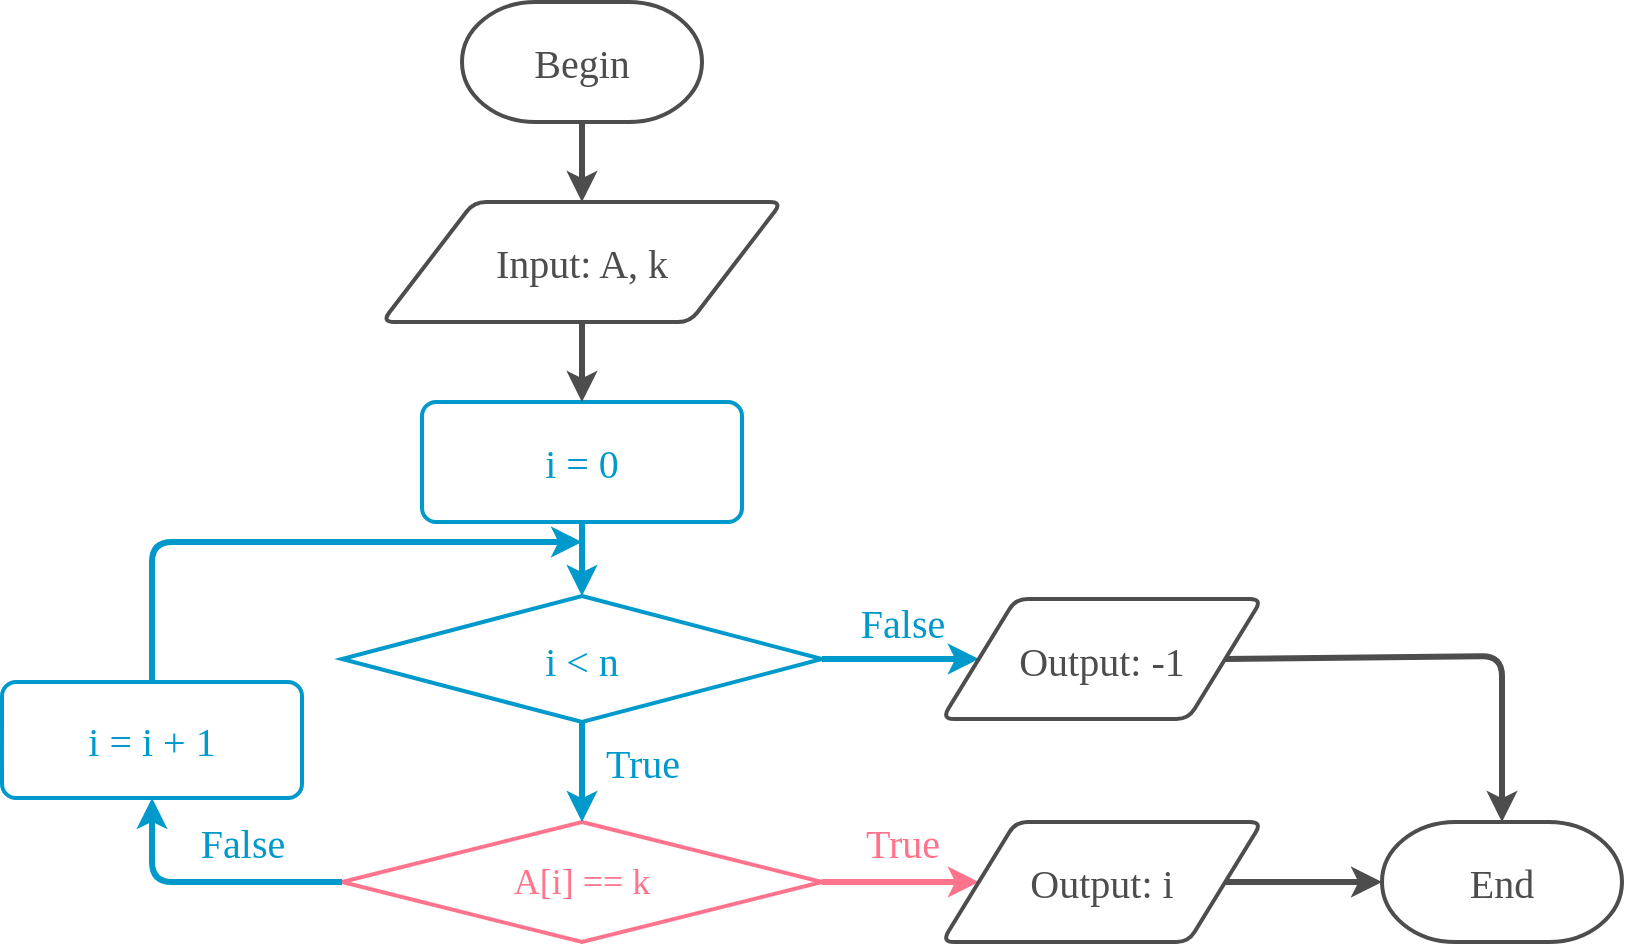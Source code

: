<mxfile version="24.7.5" pages="2">
  <diagram name="Sequential search" id="GPRWNofgy8FLtJxIam--">
    <mxGraphModel dx="1481" dy="1083" grid="1" gridSize="10" guides="1" tooltips="1" connect="1" arrows="1" fold="1" page="1" pageScale="1" pageWidth="827" pageHeight="1169" math="0" shadow="0">
      <root>
        <mxCell id="FcQ-IKqGeZoEcgifagWt-0" />
        <mxCell id="FcQ-IKqGeZoEcgifagWt-1" parent="FcQ-IKqGeZoEcgifagWt-0" />
        <mxCell id="FcQ-IKqGeZoEcgifagWt-2" value="Begin" style="strokeWidth=2;html=1;shape=mxgraph.flowchart.terminator;whiteSpace=wrap;fontSize=20;fontFamily=consolas;strokeColor=#4D4D4D;fontColor=#4D4D4D;fillColor=none;" parent="FcQ-IKqGeZoEcgifagWt-1" vertex="1">
          <mxGeometry x="239" y="240" width="120" height="60" as="geometry" />
        </mxCell>
        <mxCell id="FcQ-IKqGeZoEcgifagWt-4" value="i = 0" style="rounded=1;whiteSpace=wrap;html=1;absoluteArcSize=1;arcSize=14;strokeWidth=2;fontFamily=consolas;fontSize=20;strokeColor=#0099CC;fontColor=#0099CC;fillColor=none;" parent="FcQ-IKqGeZoEcgifagWt-1" vertex="1">
          <mxGeometry x="219" y="440" width="160" height="60" as="geometry" />
        </mxCell>
        <mxCell id="FcQ-IKqGeZoEcgifagWt-5" value="" style="endArrow=classic;html=1;fontFamily=consolas;fontSize=20;strokeWidth=3;fillColor=#a20025;strokeColor=#4D4D4D;exitX=0.5;exitY=1;exitDx=0;exitDy=0;exitPerimeter=0;entryX=0.5;entryY=0;entryDx=0;entryDy=0;fontColor=#4D4D4D;" parent="FcQ-IKqGeZoEcgifagWt-1" source="FcQ-IKqGeZoEcgifagWt-2" target="5zfKcHojwFzQb-mzM9M2-0" edge="1">
          <mxGeometry width="50" height="50" relative="1" as="geometry">
            <mxPoint x="519" y="560" as="sourcePoint" />
            <mxPoint x="289" y="260" as="targetPoint" />
          </mxGeometry>
        </mxCell>
        <mxCell id="FcQ-IKqGeZoEcgifagWt-6" value="" style="endArrow=classic;html=1;fontFamily=consolas;fontSize=20;strokeWidth=3;fillColor=#a20025;strokeColor=#4D4D4D;exitX=0.5;exitY=1;exitDx=0;exitDy=0;entryX=0.5;entryY=0;entryDx=0;entryDy=0;fontColor=#4D4D4D;" parent="FcQ-IKqGeZoEcgifagWt-1" source="5zfKcHojwFzQb-mzM9M2-0" target="FcQ-IKqGeZoEcgifagWt-4" edge="1">
          <mxGeometry width="50" height="50" relative="1" as="geometry">
            <mxPoint x="299" y="380" as="sourcePoint" />
            <mxPoint x="509" y="430" as="targetPoint" />
          </mxGeometry>
        </mxCell>
        <mxCell id="FcQ-IKqGeZoEcgifagWt-7" value="True" style="endArrow=classic;html=1;fontFamily=consolas;fontSize=20;strokeWidth=3;fillColor=#a20025;strokeColor=#FF748C;exitX=1;exitY=0.5;exitDx=0;exitDy=0;exitPerimeter=0;entryX=0;entryY=0.5;entryDx=0;entryDy=0;fontColor=#FF748C;labelBackgroundColor=none;" parent="FcQ-IKqGeZoEcgifagWt-1" source="FcQ-IKqGeZoEcgifagWt-17" target="FcQ-IKqGeZoEcgifagWt-25" edge="1">
          <mxGeometry x="0.02" y="20" width="50" height="50" relative="1" as="geometry">
            <mxPoint x="789" y="490" as="sourcePoint" />
            <mxPoint x="299" y="770" as="targetPoint" />
            <mxPoint as="offset" />
          </mxGeometry>
        </mxCell>
        <mxCell id="FcQ-IKqGeZoEcgifagWt-9" value="i &amp;lt; n" style="strokeWidth=2;html=1;shape=mxgraph.flowchart.decision;whiteSpace=wrap;fontFamily=consolas;fontSize=20;strokeColor=#0099CC;fontColor=#0099CC;fillColor=none;" parent="FcQ-IKqGeZoEcgifagWt-1" vertex="1">
          <mxGeometry x="179" y="537" width="240" height="63" as="geometry" />
        </mxCell>
        <mxCell id="FcQ-IKqGeZoEcgifagWt-10" value="" style="endArrow=classic;html=1;fontFamily=consolas;fontSize=20;strokeWidth=3;fillColor=#a20025;strokeColor=#0099CC;exitX=0.5;exitY=1;exitDx=0;exitDy=0;entryX=0.5;entryY=0;entryDx=0;entryDy=0;entryPerimeter=0;fontColor=#0099CC;" parent="FcQ-IKqGeZoEcgifagWt-1" source="FcQ-IKqGeZoEcgifagWt-4" target="FcQ-IKqGeZoEcgifagWt-9" edge="1">
          <mxGeometry width="50" height="50" relative="1" as="geometry">
            <mxPoint x="298.5" y="605" as="sourcePoint" />
            <mxPoint x="298.5" y="665" as="targetPoint" />
          </mxGeometry>
        </mxCell>
        <mxCell id="FcQ-IKqGeZoEcgifagWt-13" value="End" style="strokeWidth=2;html=1;shape=mxgraph.flowchart.terminator;whiteSpace=wrap;fontSize=20;strokeColor=#4D4D4D;fontColor=#4D4D4D;fillColor=none;fontFamily=consolas;" parent="FcQ-IKqGeZoEcgifagWt-1" vertex="1">
          <mxGeometry x="699" y="650" width="120" height="60" as="geometry" />
        </mxCell>
        <mxCell id="FcQ-IKqGeZoEcgifagWt-15" value="i = i + 1" style="rounded=1;whiteSpace=wrap;html=1;absoluteArcSize=1;arcSize=14;strokeWidth=2;fontFamily=consolas;fontSize=20;strokeColor=#0099CC;fontColor=#0099CC;fillColor=none;" parent="FcQ-IKqGeZoEcgifagWt-1" vertex="1">
          <mxGeometry x="9" y="580" width="150" height="58" as="geometry" />
        </mxCell>
        <mxCell id="FcQ-IKqGeZoEcgifagWt-16" value="" style="endArrow=classic;html=1;fontFamily=consolas;fontSize=20;strokeWidth=3;fillColor=#a20025;strokeColor=#0099CC;exitX=0.5;exitY=0;exitDx=0;exitDy=0;" parent="FcQ-IKqGeZoEcgifagWt-1" source="FcQ-IKqGeZoEcgifagWt-15" edge="1">
          <mxGeometry width="50" height="50" relative="1" as="geometry">
            <mxPoint x="84" y="530" as="sourcePoint" />
            <mxPoint x="299" y="510" as="targetPoint" />
            <Array as="points">
              <mxPoint x="84" y="510" />
            </Array>
          </mxGeometry>
        </mxCell>
        <mxCell id="FcQ-IKqGeZoEcgifagWt-17" value="A[i] == k" style="strokeWidth=2;html=1;shape=mxgraph.flowchart.decision;whiteSpace=wrap;fontFamily=consolas;fontSize=18;strokeColor=#FF748C;fontColor=#FF748C;fillColor=none;" parent="FcQ-IKqGeZoEcgifagWt-1" vertex="1">
          <mxGeometry x="179" y="650" width="240" height="60" as="geometry" />
        </mxCell>
        <mxCell id="FcQ-IKqGeZoEcgifagWt-18" value="" style="endArrow=classic;html=1;fontFamily=consolas;fontSize=20;strokeWidth=3;fillColor=#a20025;strokeColor=#0099CC;exitX=0.5;exitY=1;exitDx=0;exitDy=0;entryX=0.5;entryY=0;entryDx=0;entryDy=0;entryPerimeter=0;exitPerimeter=0;fontColor=#0099CC;" parent="FcQ-IKqGeZoEcgifagWt-1" source="FcQ-IKqGeZoEcgifagWt-9" target="FcQ-IKqGeZoEcgifagWt-17" edge="1">
          <mxGeometry width="50" height="50" relative="1" as="geometry">
            <mxPoint x="309" y="490" as="sourcePoint" />
            <mxPoint x="309" y="545" as="targetPoint" />
          </mxGeometry>
        </mxCell>
        <mxCell id="FcQ-IKqGeZoEcgifagWt-19" value="True" style="edgeLabel;html=1;align=center;verticalAlign=middle;resizable=0;points=[];fontFamily=consolas;fontSize=20;fontColor=#0099CC;labelBackgroundColor=none;" parent="FcQ-IKqGeZoEcgifagWt-1" vertex="1" connectable="0">
          <mxGeometry x="329.0" y="620.002" as="geometry" />
        </mxCell>
        <mxCell id="FcQ-IKqGeZoEcgifagWt-20" value="False" style="endArrow=classic;html=1;fontFamily=consolas;fontSize=20;strokeWidth=3;fillColor=#a20025;strokeColor=#0099CC;exitX=1;exitY=0.5;exitDx=0;exitDy=0;exitPerimeter=0;entryX=0;entryY=0.5;entryDx=0;entryDy=0;fontColor=#0099CC;labelBackgroundColor=none;" parent="FcQ-IKqGeZoEcgifagWt-1" source="FcQ-IKqGeZoEcgifagWt-9" target="dh802dqac77_ImnmBCvQ-0" edge="1">
          <mxGeometry x="0.02" y="19" width="50" height="50" relative="1" as="geometry">
            <mxPoint x="309" y="605" as="sourcePoint" />
            <mxPoint x="437.4" y="568.5" as="targetPoint" />
            <Array as="points" />
            <mxPoint as="offset" />
          </mxGeometry>
        </mxCell>
        <mxCell id="FcQ-IKqGeZoEcgifagWt-23" value="False" style="endArrow=classic;html=1;fontFamily=consolas;fontSize=20;strokeWidth=3;fillColor=#a20025;strokeColor=#0099CC;exitX=0;exitY=0.5;exitDx=0;exitDy=0;exitPerimeter=0;entryX=0.5;entryY=1;entryDx=0;entryDy=0;fontColor=#0099CC;labelBackgroundColor=none;" parent="FcQ-IKqGeZoEcgifagWt-1" source="FcQ-IKqGeZoEcgifagWt-17" target="FcQ-IKqGeZoEcgifagWt-15" edge="1">
          <mxGeometry x="-0.27" y="-20" width="50" height="50" relative="1" as="geometry">
            <mxPoint x="203" y="680" as="sourcePoint" />
            <mxPoint x="83" y="680" as="targetPoint" />
            <Array as="points">
              <mxPoint x="84" y="680" />
            </Array>
            <mxPoint as="offset" />
          </mxGeometry>
        </mxCell>
        <mxCell id="FcQ-IKqGeZoEcgifagWt-25" value="Output: i" style="shape=parallelogram;html=1;strokeWidth=2;perimeter=parallelogramPerimeter;whiteSpace=wrap;rounded=1;arcSize=12;size=0.23;fontSize=20;fontFamily=consolas;strokeColor=#4D4D4D;fontColor=#4D4D4D;fillColor=none;" parent="FcQ-IKqGeZoEcgifagWt-1" vertex="1">
          <mxGeometry x="479" y="650" width="160" height="60" as="geometry" />
        </mxCell>
        <mxCell id="FcQ-IKqGeZoEcgifagWt-26" value="" style="endArrow=classic;html=1;fontFamily=consolas;fontSize=20;strokeWidth=3;fillColor=#a20025;strokeColor=#4D4D4D;exitX=1;exitY=0.5;exitDx=0;exitDy=0;fontColor=#4D4D4D;" parent="FcQ-IKqGeZoEcgifagWt-1" source="FcQ-IKqGeZoEcgifagWt-25" edge="1">
          <mxGeometry width="50" height="50" relative="1" as="geometry">
            <mxPoint x="629" y="680" as="sourcePoint" />
            <mxPoint x="699" y="680" as="targetPoint" />
          </mxGeometry>
        </mxCell>
        <mxCell id="5zfKcHojwFzQb-mzM9M2-0" value="Input: A, k&lt;i&gt;&lt;br&gt;&lt;/i&gt;" style="shape=parallelogram;html=1;strokeWidth=2;perimeter=parallelogramPerimeter;whiteSpace=wrap;rounded=1;arcSize=12;size=0.23;fontSize=20;fontFamily=consolas;strokeColor=#4D4D4D;fillColor=none;gradientColor=#ffd966;fontColor=#4D4D4D;" parent="FcQ-IKqGeZoEcgifagWt-1" vertex="1">
          <mxGeometry x="199" y="340" width="200" height="60" as="geometry" />
        </mxCell>
        <mxCell id="dh802dqac77_ImnmBCvQ-0" value="Output: -1" style="shape=parallelogram;html=1;strokeWidth=2;perimeter=parallelogramPerimeter;whiteSpace=wrap;rounded=1;arcSize=12;size=0.23;fontSize=20;fontFamily=consolas;strokeColor=#4D4D4D;fontColor=#4D4D4D;fillColor=none;" parent="FcQ-IKqGeZoEcgifagWt-1" vertex="1">
          <mxGeometry x="479" y="538.5" width="160" height="60" as="geometry" />
        </mxCell>
        <mxCell id="dh802dqac77_ImnmBCvQ-1" value="" style="endArrow=classic;html=1;fontFamily=consolas;fontSize=20;strokeWidth=3;fillColor=#a20025;strokeColor=#4D4D4D;exitX=1;exitY=0.5;exitDx=0;exitDy=0;entryX=0.5;entryY=0;entryDx=0;entryDy=0;entryPerimeter=0;fontColor=#4D4D4D;" parent="FcQ-IKqGeZoEcgifagWt-1" source="dh802dqac77_ImnmBCvQ-0" target="FcQ-IKqGeZoEcgifagWt-13" edge="1">
          <mxGeometry width="50" height="50" relative="1" as="geometry">
            <mxPoint x="389" y="578.5" as="sourcePoint" />
            <mxPoint x="507.4" y="577" as="targetPoint" />
            <Array as="points">
              <mxPoint x="759" y="567" />
            </Array>
          </mxGeometry>
        </mxCell>
      </root>
    </mxGraphModel>
  </diagram>
  <diagram name="Binary search" id="YCQVdB1SrxnCD-XDPt9D">
    <mxGraphModel dx="2308" dy="1083" grid="1" gridSize="10" guides="1" tooltips="1" connect="1" arrows="1" fold="1" page="1" pageScale="1" pageWidth="827" pageHeight="1169" math="0" shadow="0">
      <root>
        <mxCell id="HADdj52Uf5GiFGu9Oyp5-0" />
        <mxCell id="HADdj52Uf5GiFGu9Oyp5-1" parent="HADdj52Uf5GiFGu9Oyp5-0" />
        <mxCell id="HADdj52Uf5GiFGu9Oyp5-2" value="Begin" style="strokeWidth=2;html=1;shape=mxgraph.flowchart.terminator;whiteSpace=wrap;fontSize=20;fontFamily=consolas;strokeColor=#4D4D4D;fontColor=#4D4D4D;fillColor=none;" parent="HADdj52Uf5GiFGu9Oyp5-1" vertex="1">
          <mxGeometry x="180" y="290" width="120" height="60" as="geometry" />
        </mxCell>
        <mxCell id="HADdj52Uf5GiFGu9Oyp5-3" value="Input: A, k&lt;i&gt;&lt;br&gt;&lt;/i&gt;" style="shape=parallelogram;html=1;strokeWidth=2;perimeter=parallelogramPerimeter;whiteSpace=wrap;rounded=1;arcSize=12;size=0.23;fontSize=20;fontFamily=consolas;strokeColor=#4D4D4D;fillColor=none;gradientColor=#ffd966;fontColor=#4D4D4D;" parent="HADdj52Uf5GiFGu9Oyp5-1" vertex="1">
          <mxGeometry x="140" y="390" width="200" height="60" as="geometry" />
        </mxCell>
        <mxCell id="HADdj52Uf5GiFGu9Oyp5-4" value="left = 0&lt;br&gt;right = n - 1" style="rounded=1;whiteSpace=wrap;html=1;absoluteArcSize=1;arcSize=14;strokeWidth=2;fontFamily=consolas;fontSize=20;strokeColor=#0099CC;fontColor=#0099CC;fillColor=none;align=left;spacingLeft=12;" parent="HADdj52Uf5GiFGu9Oyp5-1" vertex="1">
          <mxGeometry x="140" y="490" width="200" height="82.5" as="geometry" />
        </mxCell>
        <mxCell id="HADdj52Uf5GiFGu9Oyp5-5" value="" style="endArrow=classic;html=1;fontFamily=Roboto;fontSource=https%3A%2F%2Ffonts.google.com%2Fspecimen%2FRoboto;fontSize=20;strokeWidth=3;fillColor=#a20025;strokeColor=#4D4D4D;exitX=0.5;exitY=1;exitDx=0;exitDy=0;exitPerimeter=0;entryX=0.5;entryY=0;entryDx=0;entryDy=0;fontColor=#4D4D4D;" parent="HADdj52Uf5GiFGu9Oyp5-1" source="HADdj52Uf5GiFGu9Oyp5-2" target="HADdj52Uf5GiFGu9Oyp5-3" edge="1">
          <mxGeometry width="50" height="50" relative="1" as="geometry">
            <mxPoint x="460" y="580" as="sourcePoint" />
            <mxPoint x="230" y="280" as="targetPoint" />
          </mxGeometry>
        </mxCell>
        <mxCell id="HADdj52Uf5GiFGu9Oyp5-6" value="" style="endArrow=classic;html=1;fontFamily=Roboto;fontSource=https%3A%2F%2Ffonts.google.com%2Fspecimen%2FRoboto;fontSize=20;strokeWidth=3;fillColor=#a20025;strokeColor=#4D4D4D;exitX=0.5;exitY=1;exitDx=0;exitDy=0;entryX=0.5;entryY=0;entryDx=0;entryDy=0;fontColor=#4D4D4D;" parent="HADdj52Uf5GiFGu9Oyp5-1" source="HADdj52Uf5GiFGu9Oyp5-3" target="HADdj52Uf5GiFGu9Oyp5-4" edge="1">
          <mxGeometry width="50" height="50" relative="1" as="geometry">
            <mxPoint x="450" y="390" as="sourcePoint" />
            <mxPoint x="450" y="450" as="targetPoint" />
          </mxGeometry>
        </mxCell>
        <mxCell id="HADdj52Uf5GiFGu9Oyp5-11" value="End" style="strokeWidth=2;html=1;shape=mxgraph.flowchart.terminator;whiteSpace=wrap;fontSize=20;strokeColor=#4D4D4D;fontColor=#4D4D4D;fillColor=none;fontFamily=consolas;" parent="HADdj52Uf5GiFGu9Oyp5-1" vertex="1">
          <mxGeometry x="680" y="810" width="120" height="60" as="geometry" />
        </mxCell>
        <mxCell id="HADdj52Uf5GiFGu9Oyp5-13" value="" style="endArrow=classic;html=1;fontFamily=Roboto;fontSource=https%3A%2F%2Ffonts.google.com%2Fspecimen%2FRoboto;fontSize=20;strokeWidth=3;fillColor=#a20025;strokeColor=#0099CC;" parent="HADdj52Uf5GiFGu9Oyp5-1" source="oqHRHDzHuFoXBvJFYXXt-8" edge="1">
          <mxGeometry width="50" height="50" relative="1" as="geometry">
            <mxPoint x="-85" y="810" as="sourcePoint" />
            <mxPoint x="240" y="590" as="targetPoint" />
            <Array as="points">
              <mxPoint x="-60" y="590" />
            </Array>
          </mxGeometry>
        </mxCell>
        <mxCell id="HADdj52Uf5GiFGu9Oyp5-14" value="left &amp;lt;= right" style="strokeWidth=2;html=1;shape=mxgraph.flowchart.decision;whiteSpace=wrap;fontFamily=consolas;fontSize=18;strokeColor=#0099CC;fontColor=#0099CC;fillColor=none;" parent="HADdj52Uf5GiFGu9Oyp5-1" vertex="1">
          <mxGeometry x="100" y="610" width="280" height="60" as="geometry" />
        </mxCell>
        <mxCell id="HADdj52Uf5GiFGu9Oyp5-15" value="" style="endArrow=classic;html=1;fontFamily=Roboto;fontSource=https%3A%2F%2Ffonts.google.com%2Fspecimen%2FRoboto;fontSize=20;strokeWidth=3;fillColor=#a20025;strokeColor=#00E673;entryX=0.5;entryY=0;entryDx=0;entryDy=0;entryPerimeter=0;exitX=0.5;exitY=1;exitDx=0;exitDy=0;" parent="HADdj52Uf5GiFGu9Oyp5-1" source="HADdj52Uf5GiFGu9Oyp5-23" target="oqHRHDzHuFoXBvJFYXXt-0" edge="1">
          <mxGeometry width="50" height="50" relative="1" as="geometry">
            <mxPoint x="240" y="630" as="sourcePoint" />
            <mxPoint x="250" y="675" as="targetPoint" />
          </mxGeometry>
        </mxCell>
        <mxCell id="HADdj52Uf5GiFGu9Oyp5-17" value="" style="endArrow=classic;html=1;fontFamily=Roboto;fontSource=https%3A%2F%2Ffonts.google.com%2Fspecimen%2FRoboto;fontSize=20;strokeWidth=3;fillColor=#a20025;strokeColor=#0099CC;exitX=0;exitY=0.5;exitDx=0;exitDy=0;entryX=0.5;entryY=1;entryDx=0;entryDy=0;" parent="HADdj52Uf5GiFGu9Oyp5-1" source="oqHRHDzHuFoXBvJFYXXt-7" target="oqHRHDzHuFoXBvJFYXXt-8" edge="1">
          <mxGeometry width="50" height="50" relative="1" as="geometry">
            <mxPoint x="250" y="735" as="sourcePoint" />
            <mxPoint x="378.4" y="698.5" as="targetPoint" />
            <Array as="points">
              <mxPoint x="-60" y="1040" />
            </Array>
          </mxGeometry>
        </mxCell>
        <mxCell id="HADdj52Uf5GiFGu9Oyp5-22" value="" style="endArrow=classic;html=1;fontFamily=Roboto;fontSource=https%3A%2F%2Ffonts.google.com%2Fspecimen%2FRoboto;fontSize=20;strokeWidth=3;fillColor=#a20025;strokeColor=#4D4D4D;exitX=1;exitY=0.5;exitDx=0;exitDy=0;entryX=0;entryY=0.5;entryDx=0;entryDy=0;entryPerimeter=0;fontColor=#4D4D4D;" parent="HADdj52Uf5GiFGu9Oyp5-1" source="oqHRHDzHuFoXBvJFYXXt-6" target="HADdj52Uf5GiFGu9Oyp5-11" edge="1">
          <mxGeometry width="50" height="50" relative="1" as="geometry">
            <mxPoint x="570" y="810" as="sourcePoint" />
            <mxPoint x="660" y="860" as="targetPoint" />
          </mxGeometry>
        </mxCell>
        <mxCell id="HADdj52Uf5GiFGu9Oyp5-23" value="mid = (left + right) / 2" style="rounded=1;whiteSpace=wrap;html=1;absoluteArcSize=1;arcSize=14;strokeWidth=2;fontFamily=consolas;fontSize=20;strokeColor=#00E673;fontColor=#00E673;fillColor=none;" parent="HADdj52Uf5GiFGu9Oyp5-1" vertex="1">
          <mxGeometry x="100" y="710" width="280" height="58" as="geometry" />
        </mxCell>
        <mxCell id="HADdj52Uf5GiFGu9Oyp5-24" value="" style="endArrow=classic;html=1;fontFamily=Roboto;fontSource=https%3A%2F%2Ffonts.google.com%2Fspecimen%2FRoboto;fontSize=20;strokeWidth=3;fillColor=#a20025;strokeColor=#0099CC;entryX=0.5;entryY=0;entryDx=0;entryDy=0;entryPerimeter=0;" parent="HADdj52Uf5GiFGu9Oyp5-1" source="HADdj52Uf5GiFGu9Oyp5-4" target="HADdj52Uf5GiFGu9Oyp5-14" edge="1">
          <mxGeometry width="50" height="50" relative="1" as="geometry">
            <mxPoint x="510" y="530" as="sourcePoint" />
            <mxPoint x="770" y="454.5" as="targetPoint" />
          </mxGeometry>
        </mxCell>
        <mxCell id="HADdj52Uf5GiFGu9Oyp5-26" value="" style="endArrow=classic;html=1;fontFamily=Roboto;fontSource=https%3A%2F%2Ffonts.google.com%2Fspecimen%2FRoboto;fontSize=20;strokeWidth=3;fillColor=#a20025;strokeColor=#0099CC;exitX=0.5;exitY=1;exitDx=0;exitDy=0;exitPerimeter=0;entryX=0.5;entryY=0;entryDx=0;entryDy=0;" parent="HADdj52Uf5GiFGu9Oyp5-1" source="HADdj52Uf5GiFGu9Oyp5-14" target="HADdj52Uf5GiFGu9Oyp5-23" edge="1">
          <mxGeometry width="50" height="50" relative="1" as="geometry">
            <mxPoint x="240" y="1010" as="sourcePoint" />
            <mxPoint x="240" y="950" as="targetPoint" />
          </mxGeometry>
        </mxCell>
        <mxCell id="HADdj52Uf5GiFGu9Oyp5-27" value="True" style="edgeLabel;html=1;align=center;verticalAlign=middle;resizable=0;points=[];fontFamily=consolas;fontSize=20;fontColor=#0099CC;labelBackgroundColor=none;" parent="HADdj52Uf5GiFGu9Oyp5-26" vertex="1" connectable="0">
          <mxGeometry x="-0.438" y="-2" relative="1" as="geometry">
            <mxPoint x="32" y="6" as="offset" />
          </mxGeometry>
        </mxCell>
        <mxCell id="HADdj52Uf5GiFGu9Oyp5-30" value="A[mid] &amp;lt; k" style="strokeWidth=2;html=1;shape=mxgraph.flowchart.decision;whiteSpace=wrap;fontFamily=consolas;fontSize=18;strokeColor=#0099CC;fontColor=#0099CC;fillColor=none;" parent="HADdj52Uf5GiFGu9Oyp5-1" vertex="1">
          <mxGeometry x="100" y="910" width="280" height="60" as="geometry" />
        </mxCell>
        <mxCell id="HADdj52Uf5GiFGu9Oyp5-32" value="True" style="endArrow=classic;html=1;fontFamily=consolas;fontSize=20;strokeWidth=3;fillColor=#a20025;strokeColor=#0099CC;exitX=0.5;exitY=1;exitDx=0;exitDy=0;exitPerimeter=0;entryX=0.5;entryY=0;entryDx=0;entryDy=0;fontColor=#0099CC;labelBackgroundColor=none;" parent="HADdj52Uf5GiFGu9Oyp5-1" source="HADdj52Uf5GiFGu9Oyp5-30" target="oqHRHDzHuFoXBvJFYXXt-7" edge="1">
          <mxGeometry y="30" width="50" height="50" relative="1" as="geometry">
            <mxPoint x="205.8" y="1200" as="sourcePoint" />
            <mxPoint x="240" y="1080" as="targetPoint" />
            <mxPoint as="offset" />
          </mxGeometry>
        </mxCell>
        <mxCell id="oqHRHDzHuFoXBvJFYXXt-0" value="A[mid] == k" style="strokeWidth=2;html=1;shape=mxgraph.flowchart.decision;whiteSpace=wrap;fontFamily=consolas;fontSize=18;strokeColor=#FF748C;fontColor=#FF748C;fillColor=none;" parent="HADdj52Uf5GiFGu9Oyp5-1" vertex="1">
          <mxGeometry x="100" y="810" width="280" height="60" as="geometry" />
        </mxCell>
        <mxCell id="oqHRHDzHuFoXBvJFYXXt-2" value="False" style="endArrow=classic;html=1;fontFamily=consolas;fontSize=20;strokeWidth=3;fillColor=#a20025;strokeColor=#0099CC;exitX=0.5;exitY=1;exitDx=0;exitDy=0;exitPerimeter=0;entryX=0.5;entryY=0;entryDx=0;entryDy=0;entryPerimeter=0;fontColor=#0099CC;labelBackgroundColor=none;" parent="HADdj52Uf5GiFGu9Oyp5-1" source="oqHRHDzHuFoXBvJFYXXt-0" target="HADdj52Uf5GiFGu9Oyp5-30" edge="1">
          <mxGeometry y="40" width="50" height="50" relative="1" as="geometry">
            <mxPoint x="394.5" y="850" as="sourcePoint" />
            <mxPoint x="474.5" y="850" as="targetPoint" />
            <mxPoint as="offset" />
          </mxGeometry>
        </mxCell>
        <mxCell id="oqHRHDzHuFoXBvJFYXXt-4" value="True" style="endArrow=classic;html=1;fontFamily=consolas;fontSize=20;strokeWidth=3;fillColor=#a20025;strokeColor=#FF748C;exitX=1;exitY=0.5;exitDx=0;exitDy=0;exitPerimeter=0;entryX=0;entryY=0.5;entryDx=0;entryDy=0;fontColor=#FF748C;labelBackgroundColor=none;" parent="HADdj52Uf5GiFGu9Oyp5-1" source="oqHRHDzHuFoXBvJFYXXt-0" target="oqHRHDzHuFoXBvJFYXXt-6" edge="1">
          <mxGeometry x="-0.023" y="20" width="50" height="50" relative="1" as="geometry">
            <mxPoint x="390" y="750" as="sourcePoint" />
            <mxPoint x="460" y="860" as="targetPoint" />
            <mxPoint as="offset" />
          </mxGeometry>
        </mxCell>
        <mxCell id="oqHRHDzHuFoXBvJFYXXt-6" value="Output: &lt;span&gt;mid&lt;/span&gt;" style="shape=parallelogram;html=1;strokeWidth=2;perimeter=parallelogramPerimeter;whiteSpace=wrap;rounded=1;arcSize=12;size=0.23;fontSize=20;fontFamily=consolas;strokeColor=#4D4D4D;fontColor=#4D4D4D;fillColor=none;fontStyle=0" parent="HADdj52Uf5GiFGu9Oyp5-1" vertex="1">
          <mxGeometry x="440" y="810" width="190" height="60" as="geometry" />
        </mxCell>
        <mxCell id="oqHRHDzHuFoXBvJFYXXt-7" value="left = mid + 1" style="rounded=1;whiteSpace=wrap;html=1;absoluteArcSize=1;arcSize=14;strokeWidth=2;fontFamily=consolas;fontSize=20;strokeColor=#0099CC;fontColor=#0099CC;fillColor=none;" parent="HADdj52Uf5GiFGu9Oyp5-1" vertex="1">
          <mxGeometry x="140" y="1010" width="200" height="58" as="geometry" />
        </mxCell>
        <mxCell id="oqHRHDzHuFoXBvJFYXXt-8" value="right = mid - 1" style="rounded=1;whiteSpace=wrap;html=1;absoluteArcSize=1;arcSize=14;strokeWidth=2;fontFamily=consolas;fontSize=20;strokeColor=#0099CC;fontColor=#0099CC;fillColor=none;" parent="HADdj52Uf5GiFGu9Oyp5-1" vertex="1">
          <mxGeometry x="-160" y="911" width="200" height="58" as="geometry" />
        </mxCell>
        <mxCell id="oqHRHDzHuFoXBvJFYXXt-9" value="False" style="endArrow=classic;html=1;fontFamily=consolas;fontSize=20;strokeWidth=3;fillColor=#a20025;strokeColor=#0099CC;exitX=0;exitY=0.5;exitDx=0;exitDy=0;exitPerimeter=0;entryX=1;entryY=0.5;entryDx=0;entryDy=0;fontColor=#0099CC;labelBackgroundColor=none;" parent="HADdj52Uf5GiFGu9Oyp5-1" source="HADdj52Uf5GiFGu9Oyp5-30" target="oqHRHDzHuFoXBvJFYXXt-8" edge="1">
          <mxGeometry y="-20" width="50" height="50" relative="1" as="geometry">
            <mxPoint x="390" y="990" as="sourcePoint" />
            <mxPoint x="424.2" y="1070" as="targetPoint" />
            <mxPoint as="offset" />
          </mxGeometry>
        </mxCell>
        <mxCell id="oqHRHDzHuFoXBvJFYXXt-12" value="False" style="endArrow=classic;html=1;fontFamily=consolas;fontSize=20;strokeWidth=3;fillColor=#a20025;strokeColor=#0099CC;exitX=1;exitY=0.5;exitDx=0;exitDy=0;exitPerimeter=0;entryX=0;entryY=0.5;entryDx=0;entryDy=0;fontColor=#0099CC;labelBackgroundColor=none;" parent="HADdj52Uf5GiFGu9Oyp5-1" source="HADdj52Uf5GiFGu9Oyp5-14" target="iPWritq_YYHfg-mIPsiz-1" edge="1">
          <mxGeometry x="-0.023" y="20" width="50" height="50" relative="1" as="geometry">
            <mxPoint x="390" y="870" as="sourcePoint" />
            <mxPoint x="468.4" y="870" as="targetPoint" />
            <Array as="points" />
            <mxPoint as="offset" />
          </mxGeometry>
        </mxCell>
        <mxCell id="iPWritq_YYHfg-mIPsiz-1" value="Output: &lt;span&gt;-1&lt;/span&gt;" style="shape=parallelogram;html=1;strokeWidth=2;perimeter=parallelogramPerimeter;whiteSpace=wrap;rounded=1;arcSize=12;size=0.23;fontSize=20;fontFamily=consolas;strokeColor=#4D4D4D;fontColor=#4D4D4D;fillColor=none;fontStyle=0" parent="HADdj52Uf5GiFGu9Oyp5-1" vertex="1">
          <mxGeometry x="440" y="610" width="190" height="60" as="geometry" />
        </mxCell>
        <mxCell id="iPWritq_YYHfg-mIPsiz-2" value="" style="endArrow=classic;html=1;fontFamily=Roboto;fontSource=https%3A%2F%2Ffonts.google.com%2Fspecimen%2FRoboto;fontSize=20;strokeWidth=3;fillColor=#a20025;strokeColor=#4D4D4D;exitX=1;exitY=0.5;exitDx=0;exitDy=0;entryX=0.5;entryY=0;entryDx=0;entryDy=0;entryPerimeter=0;fontColor=#4D4D4D;" parent="HADdj52Uf5GiFGu9Oyp5-1" source="iPWritq_YYHfg-mIPsiz-1" target="HADdj52Uf5GiFGu9Oyp5-11" edge="1">
          <mxGeometry width="50" height="50" relative="1" as="geometry">
            <mxPoint x="618.15" y="850" as="sourcePoint" />
            <mxPoint x="690" y="850" as="targetPoint" />
            <Array as="points">
              <mxPoint x="740" y="640" />
            </Array>
          </mxGeometry>
        </mxCell>
        <mxCell id="-w7Hs3W0pHR4sVc9SzRk-0" value="0" style="rounded=1;whiteSpace=wrap;html=1;absoluteArcSize=1;arcSize=30;strokeWidth=2;fontFamily=consolas;fontSize=20;strokeColor=none;fontColor=#FFFFFF;fillColor=#0099CC;" parent="HADdj52Uf5GiFGu9Oyp5-1" vertex="1">
          <mxGeometry x="-800.81" y="120" width="40" height="40" as="geometry" />
        </mxCell>
        <mxCell id="-w7Hs3W0pHR4sVc9SzRk-1" value="0" style="rounded=1;whiteSpace=wrap;html=1;absoluteArcSize=1;arcSize=14;strokeWidth=2;fontFamily=consolas;fontSize=20;strokeColor=none;fontColor=#0099CC;fillColor=none;" parent="HADdj52Uf5GiFGu9Oyp5-1" vertex="1">
          <mxGeometry x="-794.19" y="87.5" width="28.38" height="27.5" as="geometry" />
        </mxCell>
        <mxCell id="-w7Hs3W0pHR4sVc9SzRk-2" value="1" style="rounded=1;whiteSpace=wrap;html=1;absoluteArcSize=1;arcSize=30;strokeWidth=2;fontFamily=consolas;fontSize=20;strokeColor=#0099CC;fontColor=#0099CC;fillColor=none;" parent="HADdj52Uf5GiFGu9Oyp5-1" vertex="1">
          <mxGeometry x="-750" y="120" width="40" height="40" as="geometry" />
        </mxCell>
        <mxCell id="-w7Hs3W0pHR4sVc9SzRk-3" value="2" style="rounded=1;whiteSpace=wrap;html=1;absoluteArcSize=1;arcSize=30;strokeWidth=2;fontFamily=consolas;fontSize=20;strokeColor=#0099CC;fontColor=#0099CC;fillColor=none;" parent="HADdj52Uf5GiFGu9Oyp5-1" vertex="1">
          <mxGeometry x="-700" y="120" width="40" height="40" as="geometry" />
        </mxCell>
        <mxCell id="-w7Hs3W0pHR4sVc9SzRk-4" value="4" style="rounded=1;whiteSpace=wrap;html=1;absoluteArcSize=1;arcSize=30;strokeWidth=2;fontFamily=consolas;fontSize=20;strokeColor=#0099CC;fontColor=#0099CC;fillColor=none;" parent="HADdj52Uf5GiFGu9Oyp5-1" vertex="1">
          <mxGeometry x="-649.19" y="120" width="40" height="40" as="geometry" />
        </mxCell>
        <mxCell id="-w7Hs3W0pHR4sVc9SzRk-5" value="4" style="rounded=1;whiteSpace=wrap;html=1;absoluteArcSize=1;arcSize=30;strokeWidth=2;fontFamily=consolas;fontSize=20;strokeColor=#0099CC;fontColor=#0099CC;fillColor=none;" parent="HADdj52Uf5GiFGu9Oyp5-1" vertex="1">
          <mxGeometry x="-600" y="120" width="40" height="40" as="geometry" />
        </mxCell>
        <mxCell id="-w7Hs3W0pHR4sVc9SzRk-6" value="4" style="rounded=1;whiteSpace=wrap;html=1;absoluteArcSize=1;arcSize=30;strokeWidth=2;fontFamily=consolas;fontSize=20;strokeColor=none;fontColor=#FFFFFF;fillColor=#00E673;" parent="HADdj52Uf5GiFGu9Oyp5-1" vertex="1">
          <mxGeometry x="-549.19" y="120" width="40" height="40" as="geometry" />
        </mxCell>
        <mxCell id="-w7Hs3W0pHR4sVc9SzRk-7" value="5" style="rounded=1;whiteSpace=wrap;html=1;absoluteArcSize=1;arcSize=30;strokeWidth=2;fontFamily=consolas;fontSize=20;strokeColor=#0099CC;fontColor=#0099CC;fillColor=none;" parent="HADdj52Uf5GiFGu9Oyp5-1" vertex="1">
          <mxGeometry x="-500" y="120" width="40" height="40" as="geometry" />
        </mxCell>
        <mxCell id="-w7Hs3W0pHR4sVc9SzRk-8" value="1" style="rounded=1;whiteSpace=wrap;html=1;absoluteArcSize=1;arcSize=14;strokeWidth=2;fontFamily=consolas;fontSize=20;strokeColor=none;fontColor=#0099CC;fillColor=none;" parent="HADdj52Uf5GiFGu9Oyp5-1" vertex="1">
          <mxGeometry x="-744.19" y="87.5" width="28.38" height="27.5" as="geometry" />
        </mxCell>
        <mxCell id="-w7Hs3W0pHR4sVc9SzRk-9" value="2" style="rounded=1;whiteSpace=wrap;html=1;absoluteArcSize=1;arcSize=14;strokeWidth=2;fontFamily=consolas;fontSize=20;strokeColor=none;fontColor=#0099CC;fillColor=none;" parent="HADdj52Uf5GiFGu9Oyp5-1" vertex="1">
          <mxGeometry x="-694.19" y="87.5" width="28.38" height="27.5" as="geometry" />
        </mxCell>
        <mxCell id="-w7Hs3W0pHR4sVc9SzRk-10" value="3" style="rounded=1;whiteSpace=wrap;html=1;absoluteArcSize=1;arcSize=14;strokeWidth=2;fontFamily=consolas;fontSize=20;strokeColor=none;fontColor=#0099CC;fillColor=none;" parent="HADdj52Uf5GiFGu9Oyp5-1" vertex="1">
          <mxGeometry x="-643.38" y="87.5" width="28.38" height="27.5" as="geometry" />
        </mxCell>
        <mxCell id="-w7Hs3W0pHR4sVc9SzRk-11" value="4" style="rounded=1;whiteSpace=wrap;html=1;absoluteArcSize=1;arcSize=14;strokeWidth=2;fontFamily=consolas;fontSize=20;strokeColor=none;fontColor=#0099CC;fillColor=none;" parent="HADdj52Uf5GiFGu9Oyp5-1" vertex="1">
          <mxGeometry x="-594.19" y="87.5" width="28.38" height="27.5" as="geometry" />
        </mxCell>
        <mxCell id="-w7Hs3W0pHR4sVc9SzRk-12" value="5" style="rounded=1;whiteSpace=wrap;html=1;absoluteArcSize=1;arcSize=14;strokeWidth=2;fontFamily=consolas;fontSize=20;strokeColor=none;fontColor=#00E673;fillColor=none;" parent="HADdj52Uf5GiFGu9Oyp5-1" vertex="1">
          <mxGeometry x="-543.38" y="87.5" width="28.38" height="27.5" as="geometry" />
        </mxCell>
        <mxCell id="-w7Hs3W0pHR4sVc9SzRk-13" value="6" style="rounded=1;whiteSpace=wrap;html=1;absoluteArcSize=1;arcSize=14;strokeWidth=2;fontFamily=consolas;fontSize=20;strokeColor=none;fontColor=#0099CC;fillColor=none;" parent="HADdj52Uf5GiFGu9Oyp5-1" vertex="1">
          <mxGeometry x="-494.19" y="87.5" width="28.38" height="27.5" as="geometry" />
        </mxCell>
        <mxCell id="-w7Hs3W0pHR4sVc9SzRk-14" value="5" style="rounded=1;whiteSpace=wrap;html=1;absoluteArcSize=1;arcSize=30;strokeWidth=2;fontFamily=consolas;fontSize=20;strokeColor=#0099CC;fontColor=#0099CC;fillColor=none;" parent="HADdj52Uf5GiFGu9Oyp5-1" vertex="1">
          <mxGeometry x="-450" y="120" width="40" height="40" as="geometry" />
        </mxCell>
        <mxCell id="-w7Hs3W0pHR4sVc9SzRk-15" value="7" style="rounded=1;whiteSpace=wrap;html=1;absoluteArcSize=1;arcSize=14;strokeWidth=2;fontFamily=consolas;fontSize=20;strokeColor=none;fontColor=#0099CC;fillColor=none;" parent="HADdj52Uf5GiFGu9Oyp5-1" vertex="1">
          <mxGeometry x="-444.19" y="87.5" width="28.38" height="27.5" as="geometry" />
        </mxCell>
        <mxCell id="-w7Hs3W0pHR4sVc9SzRk-16" value="7" style="rounded=1;whiteSpace=wrap;html=1;absoluteArcSize=1;arcSize=30;strokeWidth=2;fontFamily=consolas;fontSize=20;strokeColor=#0099CC;fontColor=#0099CC;fillColor=none;" parent="HADdj52Uf5GiFGu9Oyp5-1" vertex="1">
          <mxGeometry x="-400" y="120" width="40" height="40" as="geometry" />
        </mxCell>
        <mxCell id="-w7Hs3W0pHR4sVc9SzRk-17" value="8" style="rounded=1;whiteSpace=wrap;html=1;absoluteArcSize=1;arcSize=30;strokeWidth=2;fontFamily=consolas;fontSize=20;strokeColor=#0099CC;fontColor=#0099CC;fillColor=none;" parent="HADdj52Uf5GiFGu9Oyp5-1" vertex="1">
          <mxGeometry x="-349.19" y="120" width="40" height="40" as="geometry" />
        </mxCell>
        <mxCell id="-w7Hs3W0pHR4sVc9SzRk-18" value="8" style="rounded=1;whiteSpace=wrap;html=1;absoluteArcSize=1;arcSize=14;strokeWidth=2;fontFamily=consolas;fontSize=20;strokeColor=none;fontColor=#0099CC;fillColor=none;" parent="HADdj52Uf5GiFGu9Oyp5-1" vertex="1">
          <mxGeometry x="-394.19" y="87.5" width="28.38" height="27.5" as="geometry" />
        </mxCell>
        <mxCell id="-w7Hs3W0pHR4sVc9SzRk-19" value="9" style="rounded=1;whiteSpace=wrap;html=1;absoluteArcSize=1;arcSize=14;strokeWidth=2;fontFamily=consolas;fontSize=20;strokeColor=none;fontColor=#0099CC;fillColor=none;" parent="HADdj52Uf5GiFGu9Oyp5-1" vertex="1">
          <mxGeometry x="-343.38" y="87.5" width="28.38" height="27.5" as="geometry" />
        </mxCell>
        <mxCell id="-w7Hs3W0pHR4sVc9SzRk-20" value="8" style="rounded=1;whiteSpace=wrap;html=1;absoluteArcSize=1;arcSize=30;strokeWidth=2;fontFamily=consolas;fontSize=20;strokeColor=#0099CC;fontColor=#0099CC;fillColor=none;" parent="HADdj52Uf5GiFGu9Oyp5-1" vertex="1">
          <mxGeometry x="-300" y="120" width="40" height="40" as="geometry" />
        </mxCell>
        <mxCell id="-w7Hs3W0pHR4sVc9SzRk-21" value="10" style="rounded=1;whiteSpace=wrap;html=1;absoluteArcSize=1;arcSize=14;strokeWidth=2;fontFamily=consolas;fontSize=20;strokeColor=none;fontColor=#0099CC;fillColor=none;" parent="HADdj52Uf5GiFGu9Oyp5-1" vertex="1">
          <mxGeometry x="-294.19" y="87.5" width="28.38" height="27.5" as="geometry" />
        </mxCell>
        <mxCell id="-w7Hs3W0pHR4sVc9SzRk-22" value="9" style="rounded=1;whiteSpace=wrap;html=1;absoluteArcSize=1;arcSize=30;strokeWidth=2;fontFamily=consolas;fontSize=20;strokeColor=none;fontColor=#FFFFFF;fillColor=#0099CC;" parent="HADdj52Uf5GiFGu9Oyp5-1" vertex="1">
          <mxGeometry x="-249.19" y="120" width="40" height="40" as="geometry" />
        </mxCell>
        <mxCell id="-w7Hs3W0pHR4sVc9SzRk-23" value="11" style="rounded=1;whiteSpace=wrap;html=1;absoluteArcSize=1;arcSize=14;strokeWidth=2;fontFamily=consolas;fontSize=20;strokeColor=none;fontColor=#0099CC;fillColor=none;" parent="HADdj52Uf5GiFGu9Oyp5-1" vertex="1">
          <mxGeometry x="-243.38" y="87.5" width="28.38" height="27.5" as="geometry" />
        </mxCell>
        <mxCell id="-w7Hs3W0pHR4sVc9SzRk-24" value="0" style="rounded=1;whiteSpace=wrap;html=1;absoluteArcSize=1;arcSize=30;strokeWidth=1;fontFamily=consolas;fontSize=20;strokeColor=#cfcfcf;fontColor=#CFCFCF;fillColor=none;" parent="HADdj52Uf5GiFGu9Oyp5-1" vertex="1">
          <mxGeometry x="-800.81" y="280" width="40" height="40" as="geometry" />
        </mxCell>
        <mxCell id="-w7Hs3W0pHR4sVc9SzRk-25" value="0" style="rounded=1;whiteSpace=wrap;html=1;absoluteArcSize=1;arcSize=14;strokeWidth=2;fontFamily=consolas;fontSize=20;strokeColor=none;fontColor=#CFCFCF;fillColor=none;" parent="HADdj52Uf5GiFGu9Oyp5-1" vertex="1">
          <mxGeometry x="-795" y="250" width="28.38" height="27.5" as="geometry" />
        </mxCell>
        <mxCell id="-w7Hs3W0pHR4sVc9SzRk-26" value="1" style="rounded=1;whiteSpace=wrap;html=1;absoluteArcSize=1;arcSize=30;strokeWidth=1;fontFamily=consolas;fontSize=20;strokeColor=#cfcfcf;fontColor=#CFCFCF;fillColor=none;" parent="HADdj52Uf5GiFGu9Oyp5-1" vertex="1">
          <mxGeometry x="-750.81" y="280" width="40" height="40" as="geometry" />
        </mxCell>
        <mxCell id="-w7Hs3W0pHR4sVc9SzRk-27" value="2" style="rounded=1;whiteSpace=wrap;html=1;absoluteArcSize=1;arcSize=30;strokeWidth=1;fontFamily=consolas;fontSize=20;strokeColor=#cfcfcf;fontColor=#CFCFCF;fillColor=none;" parent="HADdj52Uf5GiFGu9Oyp5-1" vertex="1">
          <mxGeometry x="-700.81" y="280" width="40" height="40" as="geometry" />
        </mxCell>
        <mxCell id="-w7Hs3W0pHR4sVc9SzRk-28" value="4" style="rounded=1;whiteSpace=wrap;html=1;absoluteArcSize=1;arcSize=30;strokeWidth=1;fontFamily=consolas;fontSize=20;strokeColor=#cfcfcf;fontColor=#CFCFCF;fillColor=none;" parent="HADdj52Uf5GiFGu9Oyp5-1" vertex="1">
          <mxGeometry x="-649.19" y="280" width="40" height="40" as="geometry" />
        </mxCell>
        <mxCell id="-w7Hs3W0pHR4sVc9SzRk-29" value="4" style="rounded=1;whiteSpace=wrap;html=1;absoluteArcSize=1;arcSize=30;strokeWidth=1;fontFamily=consolas;fontSize=20;strokeColor=#cfcfcf;fontColor=#CFCFCF;fillColor=none;" parent="HADdj52Uf5GiFGu9Oyp5-1" vertex="1">
          <mxGeometry x="-600" y="280" width="40" height="40" as="geometry" />
        </mxCell>
        <mxCell id="-w7Hs3W0pHR4sVc9SzRk-30" value="4" style="rounded=1;whiteSpace=wrap;html=1;absoluteArcSize=1;arcSize=30;strokeWidth=1;fontFamily=consolas;fontSize=20;strokeColor=#cfcfcf;fontColor=#CFCFCF;fillColor=none;" parent="HADdj52Uf5GiFGu9Oyp5-1" vertex="1">
          <mxGeometry x="-549.19" y="280" width="40" height="40" as="geometry" />
        </mxCell>
        <mxCell id="-w7Hs3W0pHR4sVc9SzRk-31" value="5" style="rounded=1;whiteSpace=wrap;html=1;absoluteArcSize=1;arcSize=30;strokeWidth=2;fontFamily=consolas;fontSize=20;strokeColor=none;fontColor=#FFFFFF;fillColor=#0099CC;" parent="HADdj52Uf5GiFGu9Oyp5-1" vertex="1">
          <mxGeometry x="-500" y="280" width="40" height="40" as="geometry" />
        </mxCell>
        <mxCell id="-w7Hs3W0pHR4sVc9SzRk-32" value="1" style="rounded=1;whiteSpace=wrap;html=1;absoluteArcSize=1;arcSize=14;strokeWidth=2;fontFamily=consolas;fontSize=20;strokeColor=none;fontColor=#CFCFCF;fillColor=none;" parent="HADdj52Uf5GiFGu9Oyp5-1" vertex="1">
          <mxGeometry x="-745" y="250" width="28.38" height="27.5" as="geometry" />
        </mxCell>
        <mxCell id="-w7Hs3W0pHR4sVc9SzRk-33" value="2" style="rounded=1;whiteSpace=wrap;html=1;absoluteArcSize=1;arcSize=14;strokeWidth=2;fontFamily=consolas;fontSize=20;strokeColor=none;fontColor=#CFCFCF;fillColor=none;" parent="HADdj52Uf5GiFGu9Oyp5-1" vertex="1">
          <mxGeometry x="-694.19" y="250" width="28.38" height="27.5" as="geometry" />
        </mxCell>
        <mxCell id="-w7Hs3W0pHR4sVc9SzRk-34" value="3" style="rounded=1;whiteSpace=wrap;html=1;absoluteArcSize=1;arcSize=14;strokeWidth=2;fontFamily=consolas;fontSize=20;strokeColor=none;fontColor=#CFCFCF;fillColor=none;" parent="HADdj52Uf5GiFGu9Oyp5-1" vertex="1">
          <mxGeometry x="-643.38" y="250" width="28.38" height="27.5" as="geometry" />
        </mxCell>
        <mxCell id="-w7Hs3W0pHR4sVc9SzRk-35" value="4" style="rounded=1;whiteSpace=wrap;html=1;absoluteArcSize=1;arcSize=14;strokeWidth=2;fontFamily=consolas;fontSize=20;strokeColor=none;fontColor=#CFCFCF;fillColor=none;" parent="HADdj52Uf5GiFGu9Oyp5-1" vertex="1">
          <mxGeometry x="-594.19" y="250" width="28.38" height="27.5" as="geometry" />
        </mxCell>
        <mxCell id="-w7Hs3W0pHR4sVc9SzRk-36" value="5" style="rounded=1;whiteSpace=wrap;html=1;absoluteArcSize=1;arcSize=14;strokeWidth=2;fontFamily=consolas;fontSize=20;strokeColor=none;fontColor=#CFCFCF;fillColor=none;" parent="HADdj52Uf5GiFGu9Oyp5-1" vertex="1">
          <mxGeometry x="-543.38" y="250" width="28.38" height="27.5" as="geometry" />
        </mxCell>
        <mxCell id="-w7Hs3W0pHR4sVc9SzRk-37" value="6" style="rounded=1;whiteSpace=wrap;html=1;absoluteArcSize=1;arcSize=14;strokeWidth=2;fontFamily=consolas;fontSize=20;strokeColor=none;fontColor=#0099CC;fillColor=none;" parent="HADdj52Uf5GiFGu9Oyp5-1" vertex="1">
          <mxGeometry x="-494.19" y="250" width="28.38" height="27.5" as="geometry" />
        </mxCell>
        <mxCell id="-w7Hs3W0pHR4sVc9SzRk-38" value="5" style="rounded=1;whiteSpace=wrap;html=1;absoluteArcSize=1;arcSize=30;strokeWidth=2;fontFamily=consolas;fontSize=20;strokeColor=#0099CC;fontColor=#0099CC;fillColor=none;" parent="HADdj52Uf5GiFGu9Oyp5-1" vertex="1">
          <mxGeometry x="-450" y="280" width="40" height="40" as="geometry" />
        </mxCell>
        <mxCell id="-w7Hs3W0pHR4sVc9SzRk-39" value="7" style="rounded=1;whiteSpace=wrap;html=1;absoluteArcSize=1;arcSize=14;strokeWidth=2;fontFamily=consolas;fontSize=20;strokeColor=none;fontColor=#0099CC;fillColor=none;" parent="HADdj52Uf5GiFGu9Oyp5-1" vertex="1">
          <mxGeometry x="-444.19" y="250" width="28.38" height="27.5" as="geometry" />
        </mxCell>
        <mxCell id="-w7Hs3W0pHR4sVc9SzRk-40" value="7" style="rounded=1;whiteSpace=wrap;html=1;absoluteArcSize=1;arcSize=30;strokeWidth=2;fontFamily=consolas;fontSize=20;strokeColor=none;fontColor=#FFFFFF;fillColor=#00E673;" parent="HADdj52Uf5GiFGu9Oyp5-1" vertex="1">
          <mxGeometry x="-400" y="280" width="40" height="40" as="geometry" />
        </mxCell>
        <mxCell id="-w7Hs3W0pHR4sVc9SzRk-41" value="8" style="rounded=1;whiteSpace=wrap;html=1;absoluteArcSize=1;arcSize=30;strokeWidth=2;fontFamily=consolas;fontSize=20;strokeColor=#0099CC;fontColor=#0099CC;fillColor=none;" parent="HADdj52Uf5GiFGu9Oyp5-1" vertex="1">
          <mxGeometry x="-349.19" y="280" width="40" height="40" as="geometry" />
        </mxCell>
        <mxCell id="-w7Hs3W0pHR4sVc9SzRk-42" value="8" style="rounded=1;whiteSpace=wrap;html=1;absoluteArcSize=1;arcSize=14;strokeWidth=2;fontFamily=consolas;fontSize=20;strokeColor=none;fontColor=#00E673;fillColor=none;" parent="HADdj52Uf5GiFGu9Oyp5-1" vertex="1">
          <mxGeometry x="-394.19" y="250" width="28.38" height="27.5" as="geometry" />
        </mxCell>
        <mxCell id="-w7Hs3W0pHR4sVc9SzRk-43" value="9" style="rounded=1;whiteSpace=wrap;html=1;absoluteArcSize=1;arcSize=14;strokeWidth=2;fontFamily=consolas;fontSize=20;strokeColor=none;fontColor=#0099CC;fillColor=none;" parent="HADdj52Uf5GiFGu9Oyp5-1" vertex="1">
          <mxGeometry x="-343.38" y="250" width="28.38" height="27.5" as="geometry" />
        </mxCell>
        <mxCell id="-w7Hs3W0pHR4sVc9SzRk-44" value="8" style="rounded=1;whiteSpace=wrap;html=1;absoluteArcSize=1;arcSize=30;strokeWidth=2;fontFamily=consolas;fontSize=20;strokeColor=#0099CC;fontColor=#0099CC;fillColor=none;" parent="HADdj52Uf5GiFGu9Oyp5-1" vertex="1">
          <mxGeometry x="-300" y="280" width="40" height="40" as="geometry" />
        </mxCell>
        <mxCell id="-w7Hs3W0pHR4sVc9SzRk-45" value="10" style="rounded=1;whiteSpace=wrap;html=1;absoluteArcSize=1;arcSize=14;strokeWidth=2;fontFamily=consolas;fontSize=20;strokeColor=none;fontColor=#0099CC;fillColor=none;" parent="HADdj52Uf5GiFGu9Oyp5-1" vertex="1">
          <mxGeometry x="-294.19" y="250" width="28.38" height="27.5" as="geometry" />
        </mxCell>
        <mxCell id="-w7Hs3W0pHR4sVc9SzRk-46" value="9" style="rounded=1;whiteSpace=wrap;html=1;absoluteArcSize=1;arcSize=30;strokeWidth=2;fontFamily=consolas;fontSize=20;strokeColor=none;fontColor=#FFFFFF;fillColor=#0099CC;" parent="HADdj52Uf5GiFGu9Oyp5-1" vertex="1">
          <mxGeometry x="-249.19" y="280" width="40" height="40" as="geometry" />
        </mxCell>
        <mxCell id="-w7Hs3W0pHR4sVc9SzRk-47" value="11" style="rounded=1;whiteSpace=wrap;html=1;absoluteArcSize=1;arcSize=14;strokeWidth=2;fontFamily=consolas;fontSize=20;strokeColor=none;fontColor=#0099CC;fillColor=none;" parent="HADdj52Uf5GiFGu9Oyp5-1" vertex="1">
          <mxGeometry x="-243.38" y="250" width="28.38" height="27.5" as="geometry" />
        </mxCell>
        <mxCell id="-w7Hs3W0pHR4sVc9SzRk-48" value="0" style="rounded=1;whiteSpace=wrap;html=1;absoluteArcSize=1;arcSize=30;strokeWidth=1;fontFamily=consolas;fontSize=20;strokeColor=#cfcfcf;fontColor=#CFCFCF;fillColor=none;" parent="HADdj52Uf5GiFGu9Oyp5-1" vertex="1">
          <mxGeometry x="-800.0" y="439.5" width="40" height="40" as="geometry" />
        </mxCell>
        <mxCell id="-w7Hs3W0pHR4sVc9SzRk-49" value="0" style="rounded=1;whiteSpace=wrap;html=1;absoluteArcSize=1;arcSize=14;strokeWidth=2;fontFamily=consolas;fontSize=20;strokeColor=none;fontColor=#CFCFCF;fillColor=none;" parent="HADdj52Uf5GiFGu9Oyp5-1" vertex="1">
          <mxGeometry x="-794.19" y="410" width="28.38" height="27.5" as="geometry" />
        </mxCell>
        <mxCell id="-w7Hs3W0pHR4sVc9SzRk-50" value="1" style="rounded=1;whiteSpace=wrap;html=1;absoluteArcSize=1;arcSize=30;strokeWidth=1;fontFamily=consolas;fontSize=20;strokeColor=#cfcfcf;fontColor=#CFCFCF;fillColor=none;" parent="HADdj52Uf5GiFGu9Oyp5-1" vertex="1">
          <mxGeometry x="-750.81" y="439.5" width="40" height="40" as="geometry" />
        </mxCell>
        <mxCell id="-w7Hs3W0pHR4sVc9SzRk-51" value="2" style="rounded=1;whiteSpace=wrap;html=1;absoluteArcSize=1;arcSize=30;strokeWidth=1;fontFamily=consolas;fontSize=20;strokeColor=#cfcfcf;fontColor=#CFCFCF;fillColor=none;" parent="HADdj52Uf5GiFGu9Oyp5-1" vertex="1">
          <mxGeometry x="-700.81" y="439.5" width="40" height="40" as="geometry" />
        </mxCell>
        <mxCell id="-w7Hs3W0pHR4sVc9SzRk-52" value="4" style="rounded=1;whiteSpace=wrap;html=1;absoluteArcSize=1;arcSize=30;strokeWidth=1;fontFamily=consolas;fontSize=20;strokeColor=#CFCFCF;fontColor=#CFCFCF;fillColor=none;" parent="HADdj52Uf5GiFGu9Oyp5-1" vertex="1">
          <mxGeometry x="-650.0" y="439.5" width="40" height="40" as="geometry" />
        </mxCell>
        <mxCell id="-w7Hs3W0pHR4sVc9SzRk-53" value="4" style="rounded=1;whiteSpace=wrap;html=1;absoluteArcSize=1;arcSize=30;strokeWidth=1;fontFamily=consolas;fontSize=20;strokeColor=#cfcfcf;fontColor=#CFCFCF;fillColor=none;" parent="HADdj52Uf5GiFGu9Oyp5-1" vertex="1">
          <mxGeometry x="-600.0" y="439.5" width="40" height="40" as="geometry" />
        </mxCell>
        <mxCell id="-w7Hs3W0pHR4sVc9SzRk-54" value="4" style="rounded=1;whiteSpace=wrap;html=1;absoluteArcSize=1;arcSize=30;strokeWidth=1;fontFamily=consolas;fontSize=20;strokeColor=#cfcfcf;fontColor=#CFCFCF;fillColor=none;" parent="HADdj52Uf5GiFGu9Oyp5-1" vertex="1">
          <mxGeometry x="-549.19" y="439.5" width="40" height="40" as="geometry" />
        </mxCell>
        <mxCell id="-w7Hs3W0pHR4sVc9SzRk-55" value="5" style="rounded=1;whiteSpace=wrap;html=1;absoluteArcSize=1;arcSize=30;strokeWidth=2;fontFamily=consolas;fontSize=20;strokeColor=none;fontColor=#FFFFFF;fillColor=#FF748C;" parent="HADdj52Uf5GiFGu9Oyp5-1" vertex="1">
          <mxGeometry x="-500" y="439.5" width="40" height="40" as="geometry" />
        </mxCell>
        <mxCell id="-w7Hs3W0pHR4sVc9SzRk-56" value="1" style="rounded=1;whiteSpace=wrap;html=1;absoluteArcSize=1;arcSize=14;strokeWidth=2;fontFamily=consolas;fontSize=20;strokeColor=none;fontColor=#CFCFCF;fillColor=none;" parent="HADdj52Uf5GiFGu9Oyp5-1" vertex="1">
          <mxGeometry x="-745" y="410" width="28.38" height="27.5" as="geometry" />
        </mxCell>
        <mxCell id="-w7Hs3W0pHR4sVc9SzRk-57" value="2" style="rounded=1;whiteSpace=wrap;html=1;absoluteArcSize=1;arcSize=14;strokeWidth=2;fontFamily=consolas;fontSize=20;strokeColor=none;fontColor=#CFCFCF;fillColor=none;" parent="HADdj52Uf5GiFGu9Oyp5-1" vertex="1">
          <mxGeometry x="-695" y="410" width="28.38" height="27.5" as="geometry" />
        </mxCell>
        <mxCell id="-w7Hs3W0pHR4sVc9SzRk-58" value="3" style="rounded=1;whiteSpace=wrap;html=1;absoluteArcSize=1;arcSize=14;strokeWidth=2;fontFamily=consolas;fontSize=20;strokeColor=none;fontColor=#CFCFCF;fillColor=none;" parent="HADdj52Uf5GiFGu9Oyp5-1" vertex="1">
          <mxGeometry x="-643.38" y="410" width="28.38" height="27.5" as="geometry" />
        </mxCell>
        <mxCell id="-w7Hs3W0pHR4sVc9SzRk-59" value="4" style="rounded=1;whiteSpace=wrap;html=1;absoluteArcSize=1;arcSize=14;strokeWidth=2;fontFamily=consolas;fontSize=20;strokeColor=none;fontColor=#CFCFCF;fillColor=none;" parent="HADdj52Uf5GiFGu9Oyp5-1" vertex="1">
          <mxGeometry x="-594.19" y="410" width="28.38" height="27.5" as="geometry" />
        </mxCell>
        <mxCell id="-w7Hs3W0pHR4sVc9SzRk-60" value="5" style="rounded=1;whiteSpace=wrap;html=1;absoluteArcSize=1;arcSize=14;strokeWidth=2;fontFamily=consolas;fontSize=20;strokeColor=none;fontColor=#CFCFCF;fillColor=none;" parent="HADdj52Uf5GiFGu9Oyp5-1" vertex="1">
          <mxGeometry x="-543.38" y="410" width="28.38" height="27.5" as="geometry" />
        </mxCell>
        <mxCell id="-w7Hs3W0pHR4sVc9SzRk-61" value="6" style="rounded=1;whiteSpace=wrap;html=1;absoluteArcSize=1;arcSize=14;strokeWidth=2;fontFamily=consolas;fontSize=20;strokeColor=none;fontColor=#FF748C;fillColor=none;" parent="HADdj52Uf5GiFGu9Oyp5-1" vertex="1">
          <mxGeometry x="-494.19" y="410" width="28.38" height="27.5" as="geometry" />
        </mxCell>
        <mxCell id="-w7Hs3W0pHR4sVc9SzRk-62" value="5" style="rounded=1;whiteSpace=wrap;html=1;absoluteArcSize=1;arcSize=30;strokeWidth=2;fontFamily=consolas;fontSize=20;strokeColor=none;fontColor=#FFFFFF;fillColor=#0099CC;" parent="HADdj52Uf5GiFGu9Oyp5-1" vertex="1">
          <mxGeometry x="-450" y="440" width="40" height="40" as="geometry" />
        </mxCell>
        <mxCell id="-w7Hs3W0pHR4sVc9SzRk-63" value="7" style="rounded=1;whiteSpace=wrap;html=1;absoluteArcSize=1;arcSize=14;strokeWidth=2;fontFamily=consolas;fontSize=20;strokeColor=none;fontColor=#0099CC;fillColor=none;" parent="HADdj52Uf5GiFGu9Oyp5-1" vertex="1">
          <mxGeometry x="-444.19" y="410" width="28.38" height="27.5" as="geometry" />
        </mxCell>
        <mxCell id="-w7Hs3W0pHR4sVc9SzRk-64" value="7" style="rounded=1;whiteSpace=wrap;html=1;absoluteArcSize=1;arcSize=30;strokeWidth=1;fontFamily=consolas;fontSize=20;strokeColor=#CFCFCF;fontColor=#CFCFCF;fillColor=none;" parent="HADdj52Uf5GiFGu9Oyp5-1" vertex="1">
          <mxGeometry x="-400" y="440" width="40" height="40" as="geometry" />
        </mxCell>
        <mxCell id="-w7Hs3W0pHR4sVc9SzRk-65" value="8" style="rounded=1;whiteSpace=wrap;html=1;absoluteArcSize=1;arcSize=30;strokeWidth=1;fontFamily=consolas;fontSize=20;strokeColor=#CFCFCF;fontColor=#CFCFCF;fillColor=none;" parent="HADdj52Uf5GiFGu9Oyp5-1" vertex="1">
          <mxGeometry x="-349.19" y="439.5" width="40" height="40" as="geometry" />
        </mxCell>
        <mxCell id="-w7Hs3W0pHR4sVc9SzRk-66" value="8" style="rounded=1;whiteSpace=wrap;html=1;absoluteArcSize=1;arcSize=14;strokeWidth=2;fontFamily=consolas;fontSize=20;strokeColor=none;fontColor=#CFCFCF;fillColor=none;" parent="HADdj52Uf5GiFGu9Oyp5-1" vertex="1">
          <mxGeometry x="-394.19" y="410" width="28.38" height="27.5" as="geometry" />
        </mxCell>
        <mxCell id="-w7Hs3W0pHR4sVc9SzRk-67" value="9" style="rounded=1;whiteSpace=wrap;html=1;absoluteArcSize=1;arcSize=14;strokeWidth=2;fontFamily=consolas;fontSize=20;strokeColor=none;fontColor=#CFCFCF;fillColor=none;" parent="HADdj52Uf5GiFGu9Oyp5-1" vertex="1">
          <mxGeometry x="-343.38" y="410" width="28.38" height="27.5" as="geometry" />
        </mxCell>
        <mxCell id="-w7Hs3W0pHR4sVc9SzRk-68" value="8" style="rounded=1;whiteSpace=wrap;html=1;absoluteArcSize=1;arcSize=30;strokeWidth=1;fontFamily=consolas;fontSize=20;strokeColor=#CFCFCF;fontColor=#CFCFCF;fillColor=none;" parent="HADdj52Uf5GiFGu9Oyp5-1" vertex="1">
          <mxGeometry x="-300" y="440" width="40" height="40" as="geometry" />
        </mxCell>
        <mxCell id="-w7Hs3W0pHR4sVc9SzRk-69" value="10" style="rounded=1;whiteSpace=wrap;html=1;absoluteArcSize=1;arcSize=14;strokeWidth=2;fontFamily=consolas;fontSize=20;strokeColor=none;fontColor=#CFCFCF;fillColor=none;" parent="HADdj52Uf5GiFGu9Oyp5-1" vertex="1">
          <mxGeometry x="-294.19" y="410" width="28.38" height="27.5" as="geometry" />
        </mxCell>
        <mxCell id="-w7Hs3W0pHR4sVc9SzRk-70" value="9" style="rounded=1;whiteSpace=wrap;html=1;absoluteArcSize=1;arcSize=30;strokeWidth=1;fontFamily=consolas;fontSize=20;strokeColor=#CFCFCF;fontColor=#CFCFCF;fillColor=none;" parent="HADdj52Uf5GiFGu9Oyp5-1" vertex="1">
          <mxGeometry x="-249.19" y="439.5" width="40" height="40" as="geometry" />
        </mxCell>
        <mxCell id="-w7Hs3W0pHR4sVc9SzRk-71" value="11" style="rounded=1;whiteSpace=wrap;html=1;absoluteArcSize=1;arcSize=14;strokeWidth=2;fontFamily=consolas;fontSize=20;strokeColor=none;fontColor=#CFCFCF;fillColor=none;" parent="HADdj52Uf5GiFGu9Oyp5-1" vertex="1">
          <mxGeometry x="-243.38" y="410" width="28.38" height="27.5" as="geometry" />
        </mxCell>
        <mxCell id="-w7Hs3W0pHR4sVc9SzRk-72" value="&lt;div&gt;k = 5&lt;/div&gt;left = 0, right = 11, left &amp;lt; right,&amp;nbsp;&lt;span style=&quot;background-color: initial;&quot;&gt;mid = 5&lt;/span&gt;&lt;div&gt;&lt;span style=&quot;background-color: initial;&quot;&gt;A[mid] &amp;lt; k, cập nhật lại mốc trái left.&lt;/span&gt;&lt;/div&gt;" style="rounded=1;whiteSpace=wrap;html=1;absoluteArcSize=1;arcSize=14;strokeWidth=2;fontFamily=Noto Sans;fontSize=20;strokeColor=none;fontColor=#000000;fillColor=none;movable=1;resizable=1;rotatable=1;deletable=1;editable=1;locked=0;connectable=1;align=left;fontSource=https%3A%2F%2Ffonts.googleapis.com%2Fcss%3Ffamily%3DNoto%2BSans;spacing=2;spacingTop=0;verticalAlign=middle;" parent="HADdj52Uf5GiFGu9Oyp5-1" vertex="1">
          <mxGeometry x="-800.81" y="10" width="370" height="77.5" as="geometry" />
        </mxCell>
        <mxCell id="-w7Hs3W0pHR4sVc9SzRk-73" value="left = 6, right = 11, left &amp;lt; right,&amp;nbsp;&lt;span style=&quot;background-color: initial;&quot;&gt;mid = 8&lt;/span&gt;&lt;div&gt;&lt;span style=&quot;background-color: initial;&quot;&gt;A[mid] &amp;gt; k, cập nhật lại mốc phải right.&lt;/span&gt;&lt;/div&gt;" style="rounded=1;whiteSpace=wrap;html=1;absoluteArcSize=1;arcSize=14;strokeWidth=2;fontFamily=Noto Sans;fontSize=20;strokeColor=none;fontColor=#000000;fillColor=none;movable=1;resizable=1;rotatable=1;deletable=1;editable=1;locked=0;connectable=1;align=left;fontSource=https%3A%2F%2Ffonts.googleapis.com%2Fcss%3Ffamily%3DNoto%2BSans;" parent="HADdj52Uf5GiFGu9Oyp5-1" vertex="1">
          <mxGeometry x="-799.19" y="190" width="370" height="60" as="geometry" />
        </mxCell>
        <mxCell id="-w7Hs3W0pHR4sVc9SzRk-74" value="left = 6, right = 7, left &amp;lt; right,&amp;nbsp;&lt;span style=&quot;background-color: initial;&quot;&gt;mid = 6&lt;/span&gt;&lt;div&gt;&lt;span style=&quot;background-color: initial;&quot;&gt;A[mid] = k, trả về mid.&lt;/span&gt;&lt;/div&gt;" style="rounded=1;whiteSpace=wrap;html=1;absoluteArcSize=1;arcSize=14;strokeWidth=2;fontFamily=Noto Sans;fontSize=20;strokeColor=none;fontColor=#000000;fillColor=none;movable=1;resizable=1;rotatable=1;deletable=1;editable=1;locked=0;connectable=1;align=left;fontSource=https%3A%2F%2Ffonts.googleapis.com%2Fcss%3Ffamily%3DNoto%2BSans;" parent="HADdj52Uf5GiFGu9Oyp5-1" vertex="1">
          <mxGeometry x="-799.19" y="350" width="369.19" height="60" as="geometry" />
        </mxCell>
      </root>
    </mxGraphModel>
  </diagram>
</mxfile>
